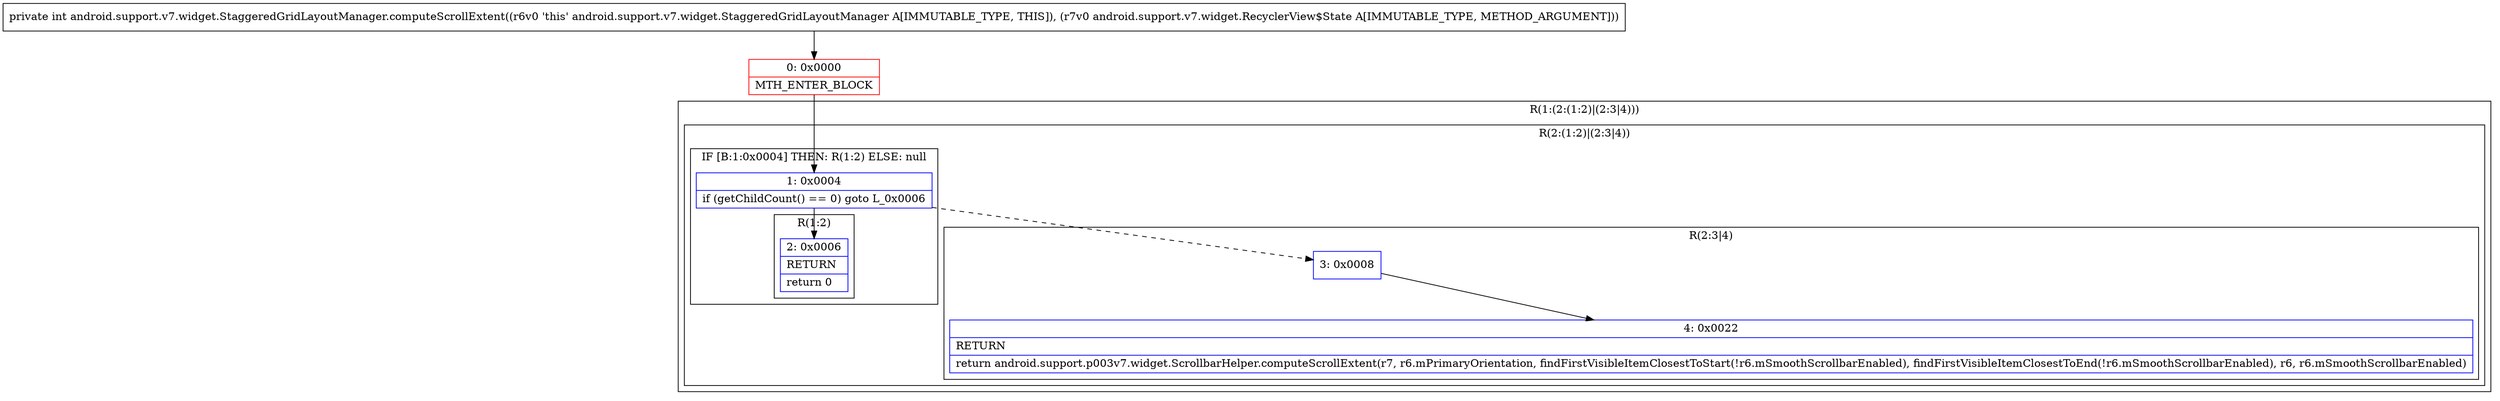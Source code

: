 digraph "CFG forandroid.support.v7.widget.StaggeredGridLayoutManager.computeScrollExtent(Landroid\/support\/v7\/widget\/RecyclerView$State;)I" {
subgraph cluster_Region_1053357079 {
label = "R(1:(2:(1:2)|(2:3|4)))";
node [shape=record,color=blue];
subgraph cluster_Region_598504220 {
label = "R(2:(1:2)|(2:3|4))";
node [shape=record,color=blue];
subgraph cluster_IfRegion_555623146 {
label = "IF [B:1:0x0004] THEN: R(1:2) ELSE: null";
node [shape=record,color=blue];
Node_1 [shape=record,label="{1\:\ 0x0004|if (getChildCount() == 0) goto L_0x0006\l}"];
subgraph cluster_Region_102957791 {
label = "R(1:2)";
node [shape=record,color=blue];
Node_2 [shape=record,label="{2\:\ 0x0006|RETURN\l|return 0\l}"];
}
}
subgraph cluster_Region_2133993024 {
label = "R(2:3|4)";
node [shape=record,color=blue];
Node_3 [shape=record,label="{3\:\ 0x0008}"];
Node_4 [shape=record,label="{4\:\ 0x0022|RETURN\l|return android.support.p003v7.widget.ScrollbarHelper.computeScrollExtent(r7, r6.mPrimaryOrientation, findFirstVisibleItemClosestToStart(!r6.mSmoothScrollbarEnabled), findFirstVisibleItemClosestToEnd(!r6.mSmoothScrollbarEnabled), r6, r6.mSmoothScrollbarEnabled)\l}"];
}
}
}
Node_0 [shape=record,color=red,label="{0\:\ 0x0000|MTH_ENTER_BLOCK\l}"];
MethodNode[shape=record,label="{private int android.support.v7.widget.StaggeredGridLayoutManager.computeScrollExtent((r6v0 'this' android.support.v7.widget.StaggeredGridLayoutManager A[IMMUTABLE_TYPE, THIS]), (r7v0 android.support.v7.widget.RecyclerView$State A[IMMUTABLE_TYPE, METHOD_ARGUMENT])) }"];
MethodNode -> Node_0;
Node_1 -> Node_2;
Node_1 -> Node_3[style=dashed];
Node_3 -> Node_4;
Node_0 -> Node_1;
}


